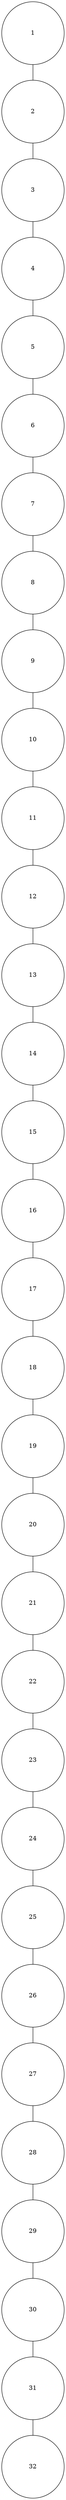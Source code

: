 graph G {
	1 [pos="82,76!", width=2.0, height=2.0, fixedsize=true];
	2 [pos="96,44!", width=2.0, height=2.0, fixedsize=true];
	3 [pos="50,5!", width=2.0, height=2.0, fixedsize=true];
	4 [pos="49,8!", width=2.0, height=2.0, fixedsize=true];
	5 [pos="13,7!", width=2.0, height=2.0, fixedsize=true];
	6 [pos="29,89!", width=2.0, height=2.0, fixedsize=true];
	7 [pos="58,30!", width=2.0, height=2.0, fixedsize=true];
	8 [pos="84,39!", width=2.0, height=2.0, fixedsize=true];
	9 [pos="14,24!", width=2.0, height=2.0, fixedsize=true];
	10 [pos="2,39!", width=2.0, height=2.0, fixedsize=true];
	11 [pos="3,82!", width=2.0, height=2.0, fixedsize=true];
	12 [pos="5,10!", width=2.0, height=2.0, fixedsize=true];
	13 [pos="98,52!", width=2.0, height=2.0, fixedsize=true];
	14 [pos="84,25!", width=2.0, height=2.0, fixedsize=true];
	15 [pos="61,59!", width=2.0, height=2.0, fixedsize=true];
	16 [pos="1,65!", width=2.0, height=2.0, fixedsize=true];
	17 [pos="88,51!", width=2.0, height=2.0, fixedsize=true];
	18 [pos="91,2!", width=2.0, height=2.0, fixedsize=true];
	19 [pos="19,32!", width=2.0, height=2.0, fixedsize=true];
	20 [pos="93,3!", width=2.0, height=2.0, fixedsize=true];
	21 [pos="50,93!", width=2.0, height=2.0, fixedsize=true];
	22 [pos="98,14!", width=2.0, height=2.0, fixedsize=true];
	23 [pos="5,42!", width=2.0, height=2.0, fixedsize=true];
	24 [pos="42,9!", width=2.0, height=2.0, fixedsize=true];
	25 [pos="61,62!", width=2.0, height=2.0, fixedsize=true];
	26 [pos="9,97!", width=2.0, height=2.0, fixedsize=true];
	27 [pos="80,55!", width=2.0, height=2.0, fixedsize=true];
	28 [pos="57,69!", width=2.0, height=2.0, fixedsize=true];
	29 [pos="23,15!", width=2.0, height=2.0, fixedsize=true];
	30 [pos="20,70!", width=2.0, height=2.0, fixedsize=true];
	31 [pos="85,60!", width=2.0, height=2.0, fixedsize=true];
	32 [pos="98,5!", width=2.0, height=2.0, fixedsize=true];
	1 -- 2
	2 -- 3
	3 -- 4
	4 -- 5
	5 -- 6
	6 -- 7
	7 -- 8
	8 -- 9
	9 -- 10
	10 -- 11
	11 -- 12
	12 -- 13
	13 -- 14
	14 -- 15
	15 -- 16
	16 -- 17
	17 -- 18
	18 -- 19
	19 -- 20
	20 -- 21
	21 -- 22
	22 -- 23
	23 -- 24
	24 -- 25
	25 -- 26
	26 -- 27
	27 -- 28
	28 -- 29
	29 -- 30
	30 -- 31
	31 -- 32
}
